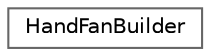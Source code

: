 digraph "Graphical Class Hierarchy"
{
 // LATEX_PDF_SIZE
  bgcolor="transparent";
  edge [fontname=Helvetica,fontsize=10,labelfontname=Helvetica,labelfontsize=10];
  node [fontname=Helvetica,fontsize=10,shape=box,height=0.2,width=0.4];
  rankdir="LR";
  Node0 [id="Node000000",label="HandFanBuilder",height=0.2,width=0.4,color="grey40", fillcolor="white", style="filled",URL="$structHandFanBuilder.html",tooltip=" "];
}
